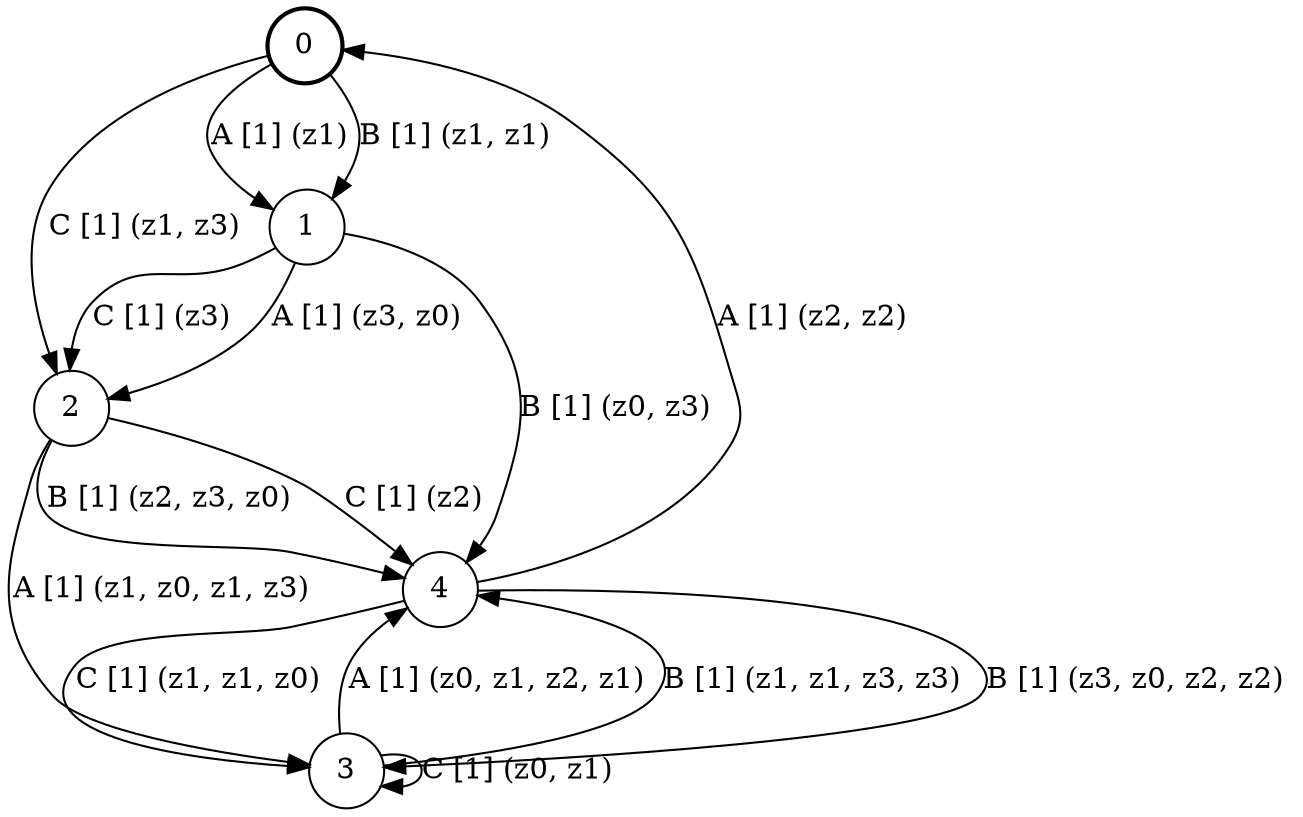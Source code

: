# generated file, don't try to modify
# command: dot -Tpng <filename> > tree.png
digraph Automaton {
    node [shape = circle];
    0 [style = "bold"];
    0 -> 1 [label = "A [1] (z1) "];
    0 -> 1 [label = "B [1] (z1, z1) "];
    0 -> 2 [label = "C [1] (z1, z3) "];
    1 -> 2 [label = "A [1] (z3, z0) "];
    1 -> 4 [label = "B [1] (z0, z3) "];
    1 -> 2 [label = "C [1] (z3) "];
    2 -> 3 [label = "A [1] (z1, z0, z1, z3) "];
    2 -> 4 [label = "B [1] (z2, z3, z0) "];
    2 -> 4 [label = "C [1] (z2) "];
    3 -> 4 [label = "A [1] (z0, z1, z2, z1) "];
    3 -> 4 [label = "B [1] (z1, z1, z3, z3) "];
    3 -> 3 [label = "C [1] (z0, z1) "];
    4 -> 0 [label = "A [1] (z2, z2) "];
    4 -> 3 [label = "B [1] (z3, z0, z2, z2) "];
    4 -> 3 [label = "C [1] (z1, z1, z0) "];
}
